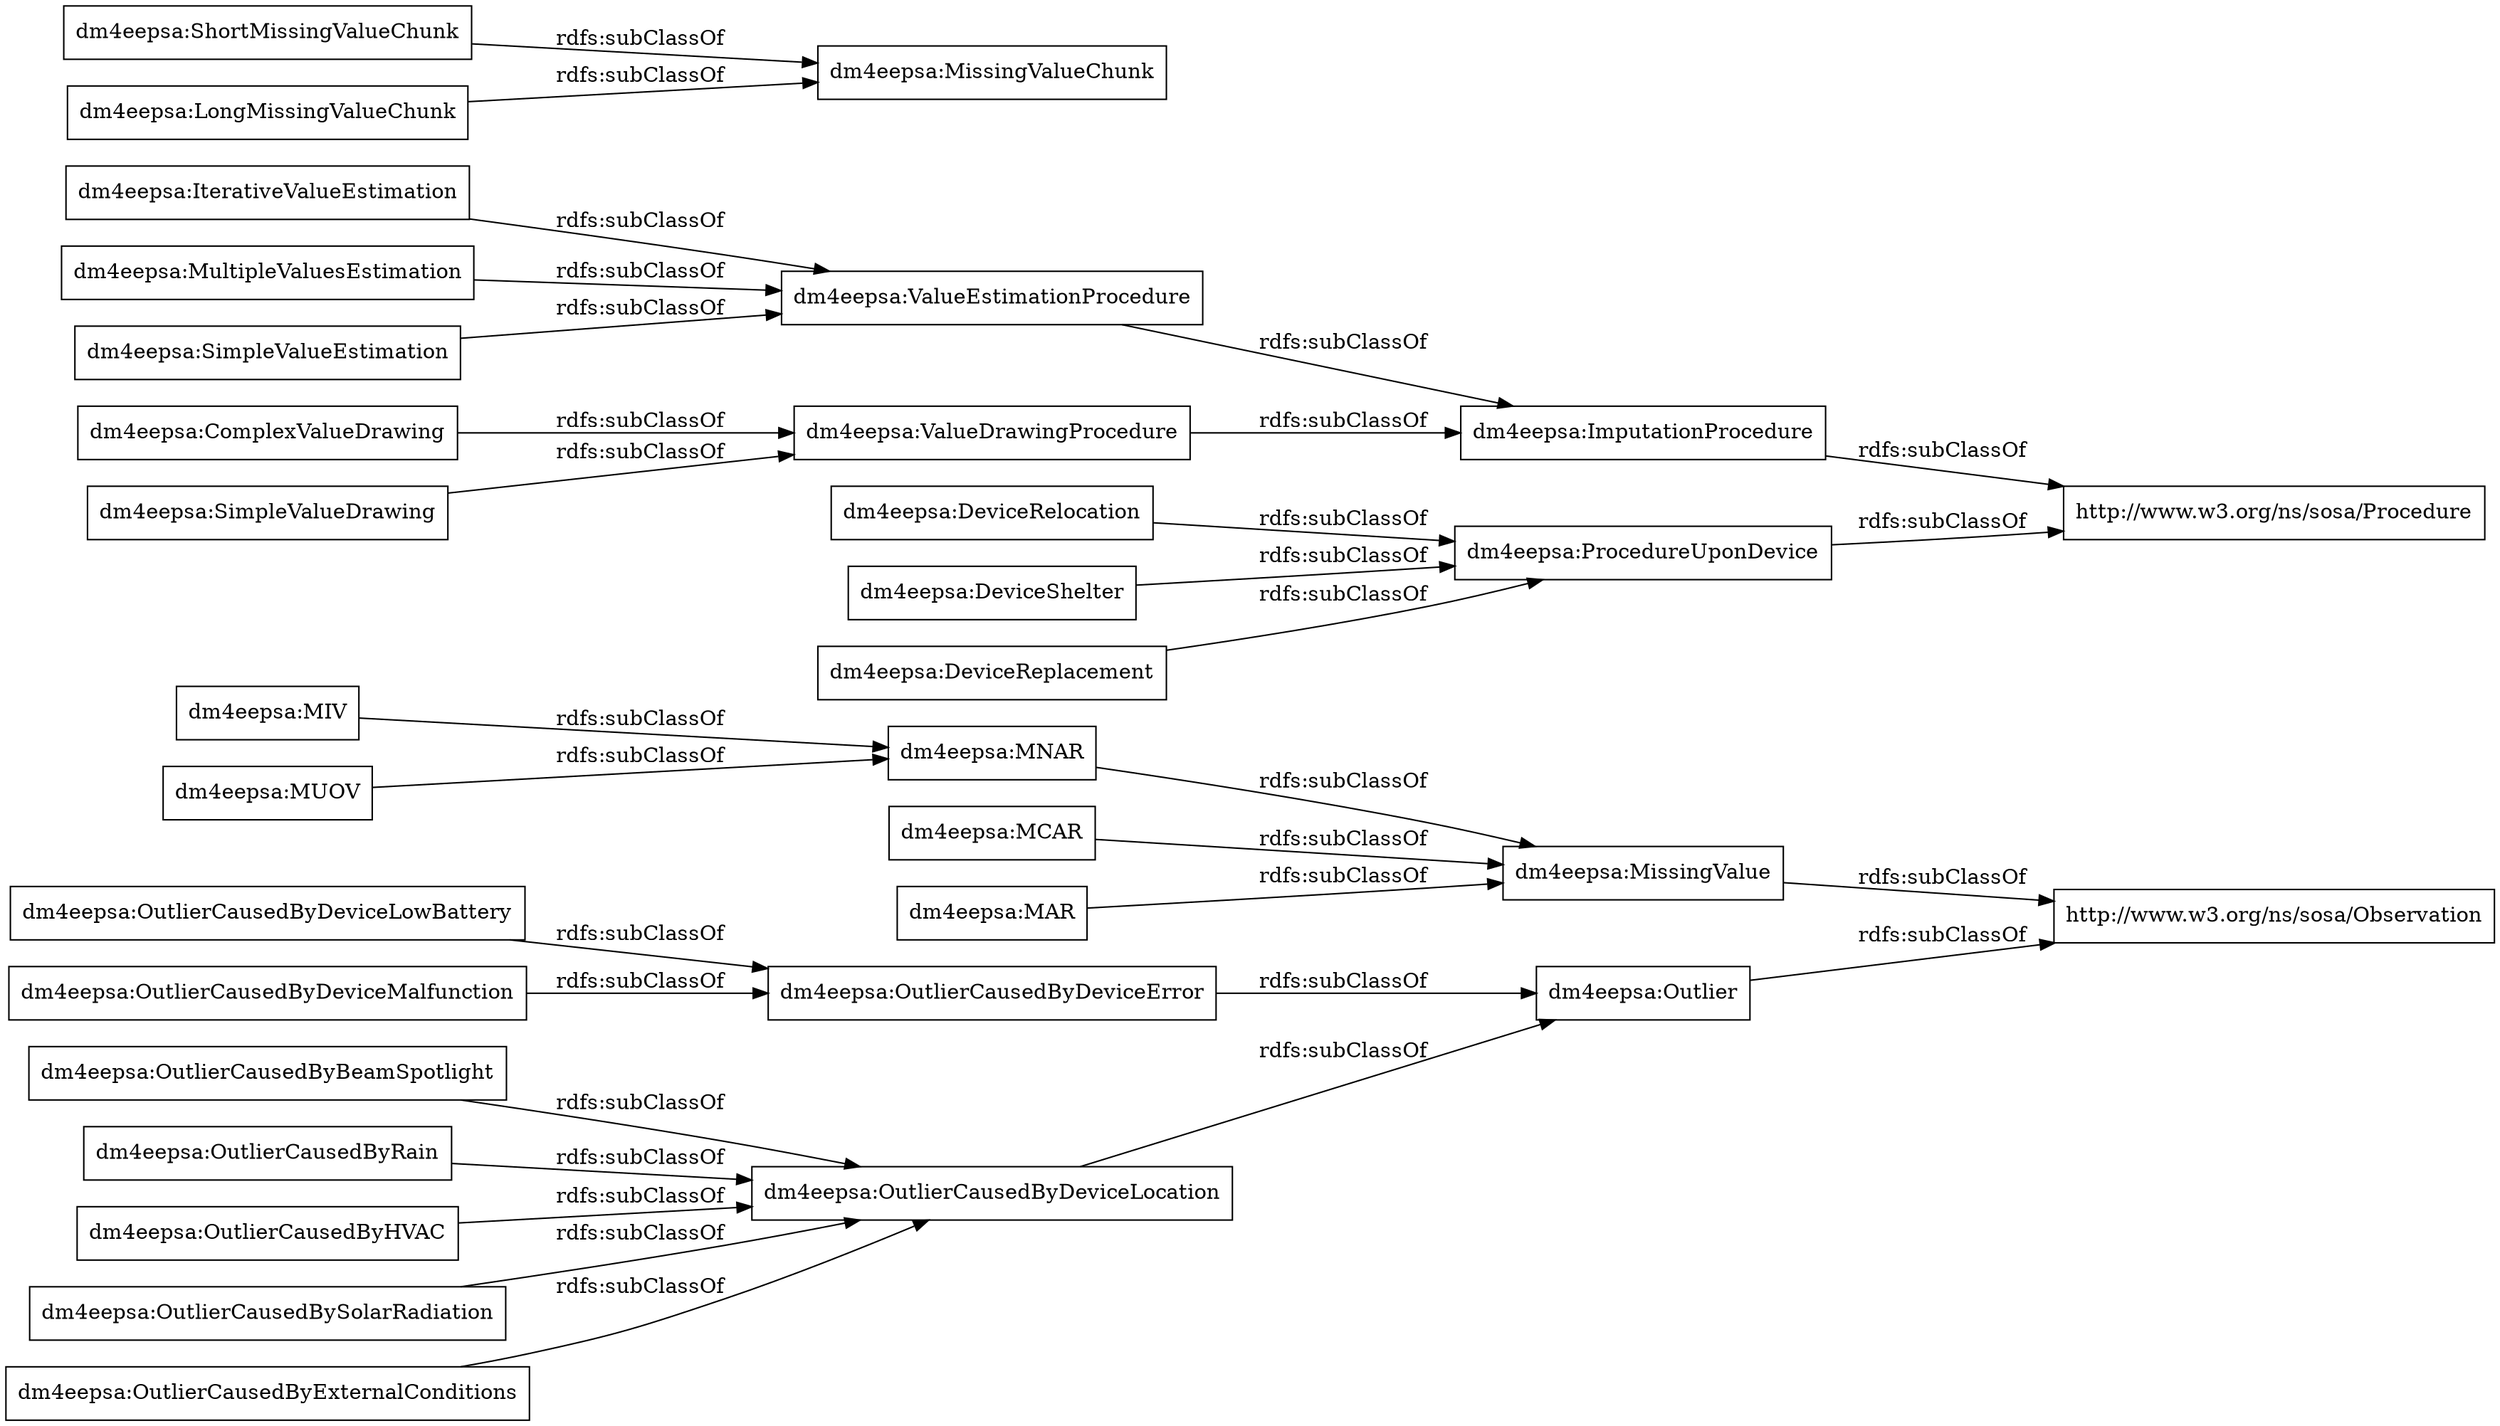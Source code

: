 digraph ar2dtool_diagram { 
rankdir=LR;
size="1000"
node [shape = rectangle, color="black"]; "dm4eepsa:Outlier" "dm4eepsa:OutlierCausedByDeviceLowBattery" "dm4eepsa:OutlierCausedByDeviceMalfunction" "dm4eepsa:DeviceRelocation" "dm4eepsa:OutlierCausedByDeviceError" "dm4eepsa:ProcedureUponDevice" "dm4eepsa:ComplexValueDrawing" "dm4eepsa:SimpleValueEstimation" "dm4eepsa:ValueDrawingProcedure" "dm4eepsa:SimpleValueDrawing" "dm4eepsa:MissingValue" "dm4eepsa:MNAR" "http://www.w3.org/ns/sosa/Observation" "dm4eepsa:MCAR" "dm4eepsa:IterativeValueEstimation" "dm4eepsa:OutlierCausedByBeamSpotlight" "dm4eepsa:MIV" "dm4eepsa:ShortMissingValueChunk" "dm4eepsa:OutlierCausedByRain" "dm4eepsa:OutlierCausedByHVAC" "dm4eepsa:MUOV" "dm4eepsa:MAR" "dm4eepsa:DeviceShelter" "dm4eepsa:OutlierCausedBySolarRadiation" "dm4eepsa:DeviceReplacement" "dm4eepsa:ImputationProcedure" "dm4eepsa:ValueEstimationProcedure" "dm4eepsa:OutlierCausedByExternalConditions" "http://www.w3.org/ns/sosa/Procedure" "dm4eepsa:MissingValueChunk" "dm4eepsa:OutlierCausedByDeviceLocation" "dm4eepsa:MultipleValuesEstimation" "dm4eepsa:LongMissingValueChunk" ; /*classes style*/
	"dm4eepsa:OutlierCausedByBeamSpotlight" -> "dm4eepsa:OutlierCausedByDeviceLocation" [ label = "rdfs:subClassOf" ];
	"dm4eepsa:MUOV" -> "dm4eepsa:MNAR" [ label = "rdfs:subClassOf" ];
	"dm4eepsa:DeviceRelocation" -> "dm4eepsa:ProcedureUponDevice" [ label = "rdfs:subClassOf" ];
	"dm4eepsa:MNAR" -> "dm4eepsa:MissingValue" [ label = "rdfs:subClassOf" ];
	"dm4eepsa:DeviceReplacement" -> "dm4eepsa:ProcedureUponDevice" [ label = "rdfs:subClassOf" ];
	"dm4eepsa:Outlier" -> "http://www.w3.org/ns/sosa/Observation" [ label = "rdfs:subClassOf" ];
	"dm4eepsa:OutlierCausedByDeviceLocation" -> "dm4eepsa:Outlier" [ label = "rdfs:subClassOf" ];
	"dm4eepsa:ValueDrawingProcedure" -> "dm4eepsa:ImputationProcedure" [ label = "rdfs:subClassOf" ];
	"dm4eepsa:SimpleValueDrawing" -> "dm4eepsa:ValueDrawingProcedure" [ label = "rdfs:subClassOf" ];
	"dm4eepsa:IterativeValueEstimation" -> "dm4eepsa:ValueEstimationProcedure" [ label = "rdfs:subClassOf" ];
	"dm4eepsa:OutlierCausedByExternalConditions" -> "dm4eepsa:OutlierCausedByDeviceLocation" [ label = "rdfs:subClassOf" ];
	"dm4eepsa:ImputationProcedure" -> "http://www.w3.org/ns/sosa/Procedure" [ label = "rdfs:subClassOf" ];
	"dm4eepsa:ComplexValueDrawing" -> "dm4eepsa:ValueDrawingProcedure" [ label = "rdfs:subClassOf" ];
	"dm4eepsa:OutlierCausedByDeviceMalfunction" -> "dm4eepsa:OutlierCausedByDeviceError" [ label = "rdfs:subClassOf" ];
	"dm4eepsa:OutlierCausedByDeviceError" -> "dm4eepsa:Outlier" [ label = "rdfs:subClassOf" ];
	"dm4eepsa:MIV" -> "dm4eepsa:MNAR" [ label = "rdfs:subClassOf" ];
	"dm4eepsa:DeviceShelter" -> "dm4eepsa:ProcedureUponDevice" [ label = "rdfs:subClassOf" ];
	"dm4eepsa:OutlierCausedBySolarRadiation" -> "dm4eepsa:OutlierCausedByDeviceLocation" [ label = "rdfs:subClassOf" ];
	"dm4eepsa:ValueEstimationProcedure" -> "dm4eepsa:ImputationProcedure" [ label = "rdfs:subClassOf" ];
	"dm4eepsa:LongMissingValueChunk" -> "dm4eepsa:MissingValueChunk" [ label = "rdfs:subClassOf" ];
	"dm4eepsa:MCAR" -> "dm4eepsa:MissingValue" [ label = "rdfs:subClassOf" ];
	"dm4eepsa:OutlierCausedByHVAC" -> "dm4eepsa:OutlierCausedByDeviceLocation" [ label = "rdfs:subClassOf" ];
	"dm4eepsa:MissingValue" -> "http://www.w3.org/ns/sosa/Observation" [ label = "rdfs:subClassOf" ];
	"dm4eepsa:ShortMissingValueChunk" -> "dm4eepsa:MissingValueChunk" [ label = "rdfs:subClassOf" ];
	"dm4eepsa:OutlierCausedByDeviceLowBattery" -> "dm4eepsa:OutlierCausedByDeviceError" [ label = "rdfs:subClassOf" ];
	"dm4eepsa:MultipleValuesEstimation" -> "dm4eepsa:ValueEstimationProcedure" [ label = "rdfs:subClassOf" ];
	"dm4eepsa:SimpleValueEstimation" -> "dm4eepsa:ValueEstimationProcedure" [ label = "rdfs:subClassOf" ];
	"dm4eepsa:OutlierCausedByRain" -> "dm4eepsa:OutlierCausedByDeviceLocation" [ label = "rdfs:subClassOf" ];
	"dm4eepsa:MAR" -> "dm4eepsa:MissingValue" [ label = "rdfs:subClassOf" ];
	"dm4eepsa:ProcedureUponDevice" -> "http://www.w3.org/ns/sosa/Procedure" [ label = "rdfs:subClassOf" ];

}
